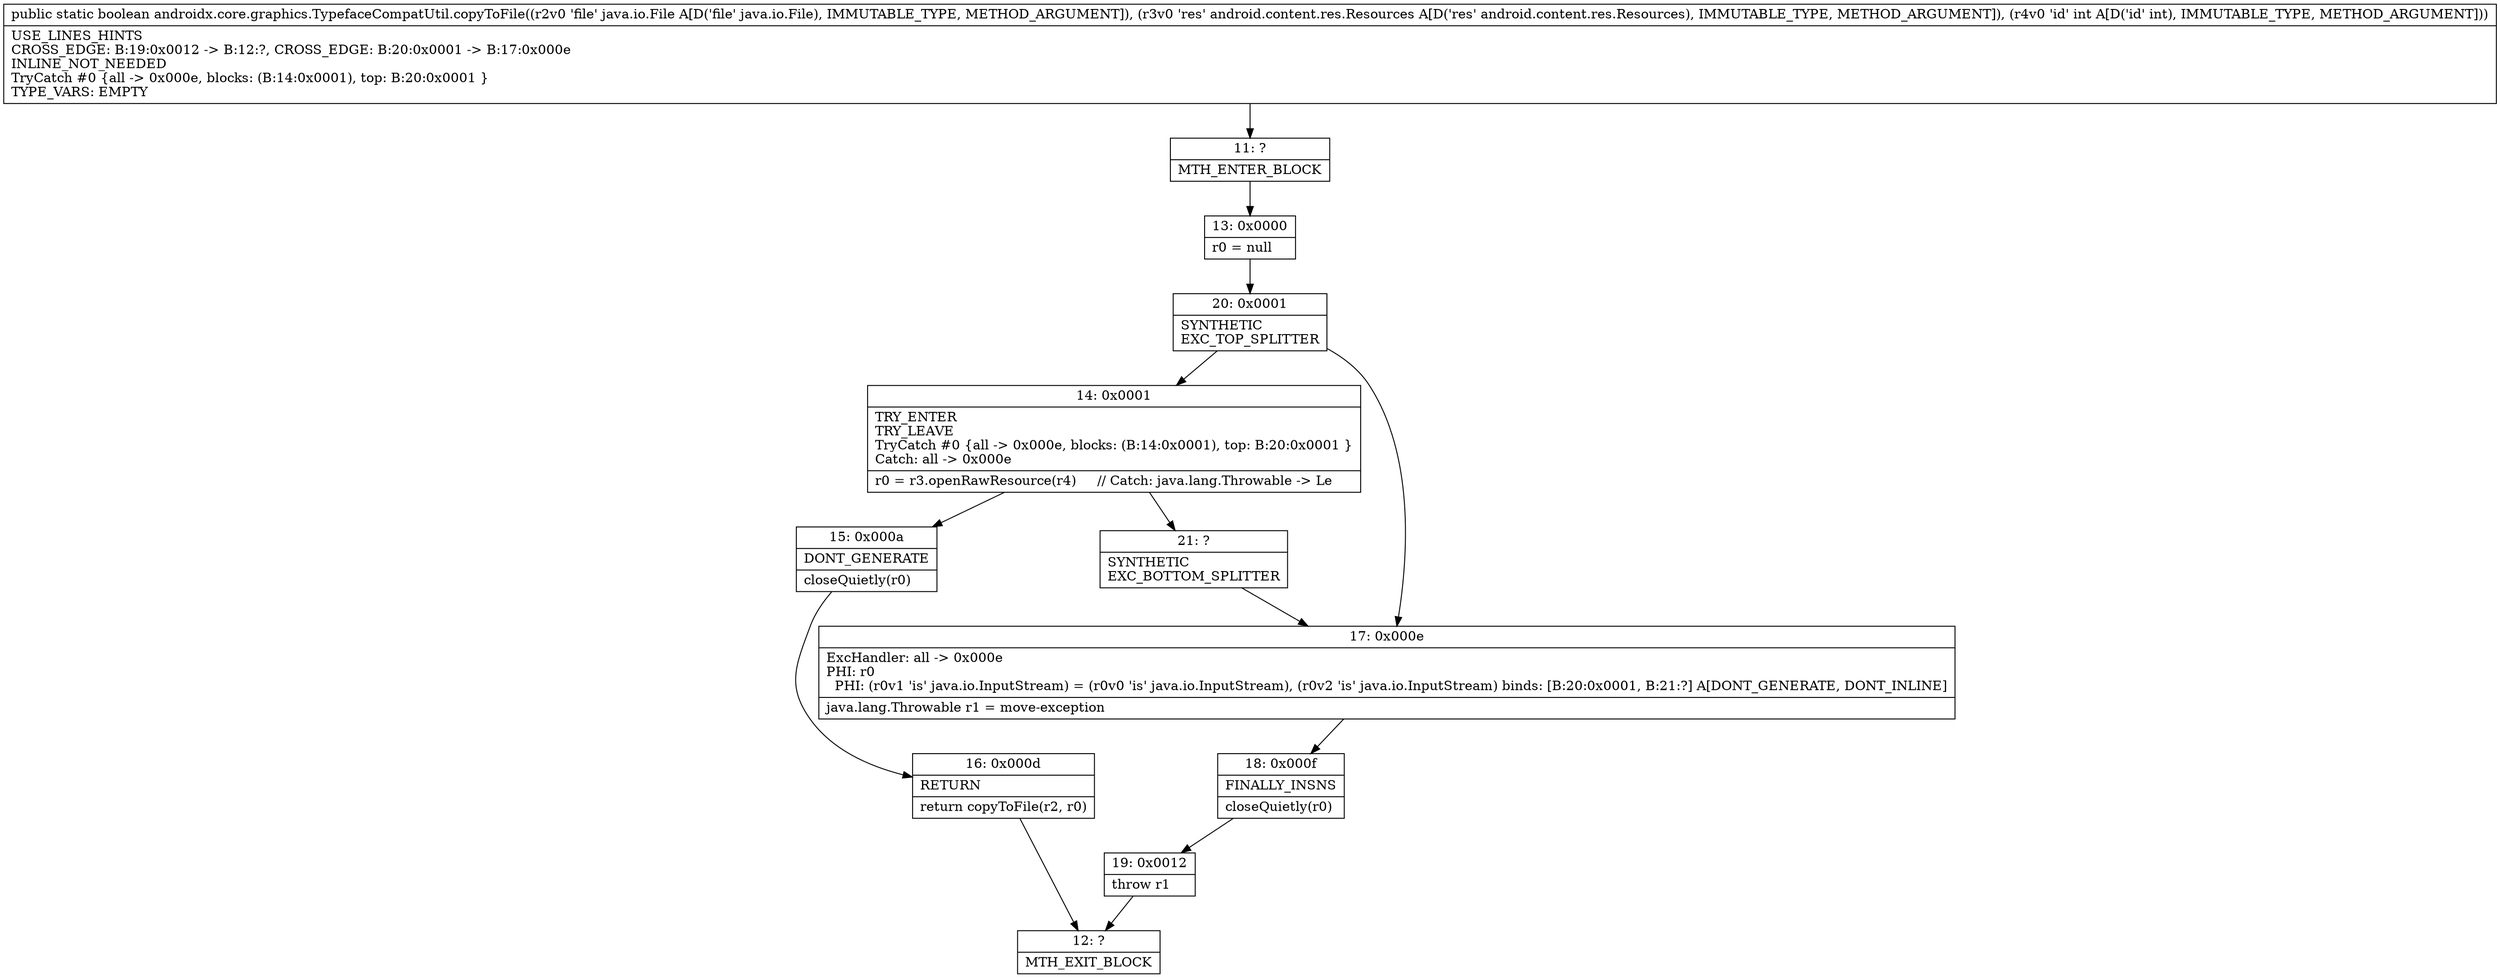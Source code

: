 digraph "CFG forandroidx.core.graphics.TypefaceCompatUtil.copyToFile(Ljava\/io\/File;Landroid\/content\/res\/Resources;I)Z" {
Node_11 [shape=record,label="{11\:\ ?|MTH_ENTER_BLOCK\l}"];
Node_13 [shape=record,label="{13\:\ 0x0000|r0 = null\l}"];
Node_20 [shape=record,label="{20\:\ 0x0001|SYNTHETIC\lEXC_TOP_SPLITTER\l}"];
Node_14 [shape=record,label="{14\:\ 0x0001|TRY_ENTER\lTRY_LEAVE\lTryCatch #0 \{all \-\> 0x000e, blocks: (B:14:0x0001), top: B:20:0x0001 \}\lCatch: all \-\> 0x000e\l|r0 = r3.openRawResource(r4)     \/\/ Catch: java.lang.Throwable \-\> Le\l}"];
Node_15 [shape=record,label="{15\:\ 0x000a|DONT_GENERATE\l|closeQuietly(r0)\l}"];
Node_16 [shape=record,label="{16\:\ 0x000d|RETURN\l|return copyToFile(r2, r0)\l}"];
Node_12 [shape=record,label="{12\:\ ?|MTH_EXIT_BLOCK\l}"];
Node_21 [shape=record,label="{21\:\ ?|SYNTHETIC\lEXC_BOTTOM_SPLITTER\l}"];
Node_17 [shape=record,label="{17\:\ 0x000e|ExcHandler: all \-\> 0x000e\lPHI: r0 \l  PHI: (r0v1 'is' java.io.InputStream) = (r0v0 'is' java.io.InputStream), (r0v2 'is' java.io.InputStream) binds: [B:20:0x0001, B:21:?] A[DONT_GENERATE, DONT_INLINE]\l|java.lang.Throwable r1 = move\-exception\l}"];
Node_18 [shape=record,label="{18\:\ 0x000f|FINALLY_INSNS\l|closeQuietly(r0)\l}"];
Node_19 [shape=record,label="{19\:\ 0x0012|throw r1\l}"];
MethodNode[shape=record,label="{public static boolean androidx.core.graphics.TypefaceCompatUtil.copyToFile((r2v0 'file' java.io.File A[D('file' java.io.File), IMMUTABLE_TYPE, METHOD_ARGUMENT]), (r3v0 'res' android.content.res.Resources A[D('res' android.content.res.Resources), IMMUTABLE_TYPE, METHOD_ARGUMENT]), (r4v0 'id' int A[D('id' int), IMMUTABLE_TYPE, METHOD_ARGUMENT]))  | USE_LINES_HINTS\lCROSS_EDGE: B:19:0x0012 \-\> B:12:?, CROSS_EDGE: B:20:0x0001 \-\> B:17:0x000e\lINLINE_NOT_NEEDED\lTryCatch #0 \{all \-\> 0x000e, blocks: (B:14:0x0001), top: B:20:0x0001 \}\lTYPE_VARS: EMPTY\l}"];
MethodNode -> Node_11;Node_11 -> Node_13;
Node_13 -> Node_20;
Node_20 -> Node_14;
Node_20 -> Node_17;
Node_14 -> Node_15;
Node_14 -> Node_21;
Node_15 -> Node_16;
Node_16 -> Node_12;
Node_21 -> Node_17;
Node_17 -> Node_18;
Node_18 -> Node_19;
Node_19 -> Node_12;
}

